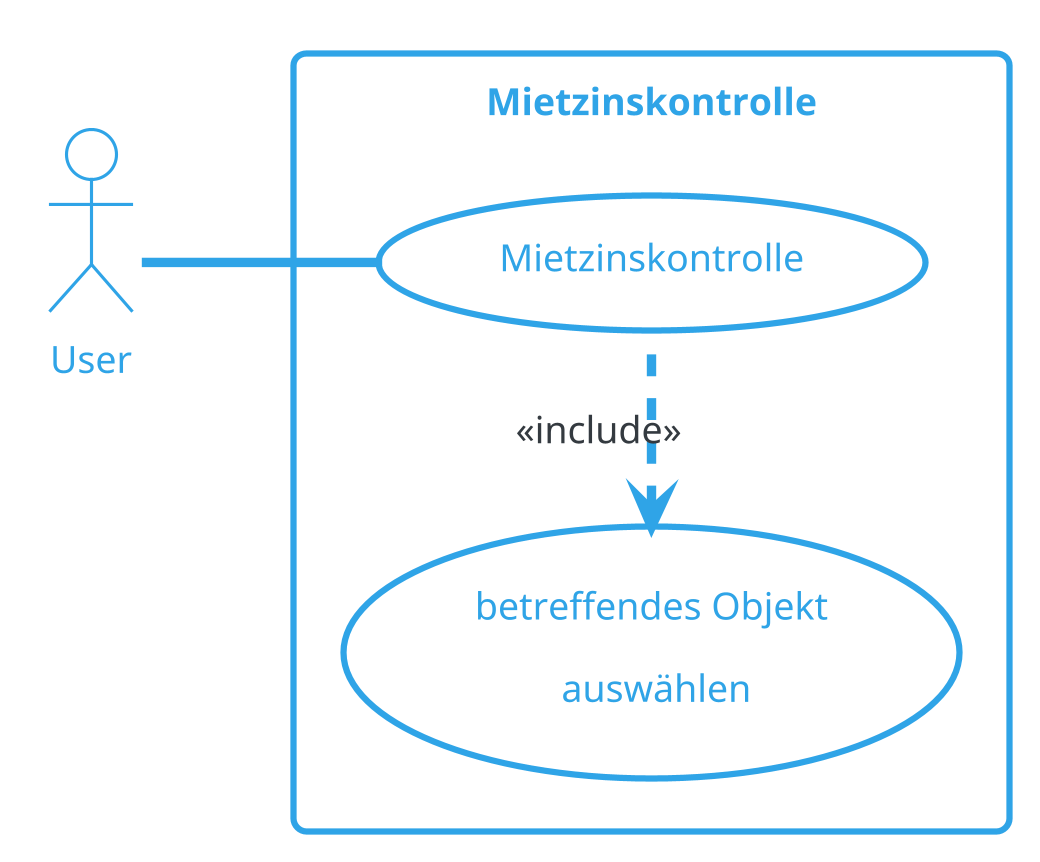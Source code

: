 @startuml MietzinsKontrollieren
!theme cerulean-outline
skinparam dpi 300
left to right direction
actor "User" as user
rectangle "Mietzinskontrolle" {
  usecase "Mietzinskontrolle" as UC1
  usecase "betreffendes Objekt\n auswählen"as inc1

} 
user -- UC1
UC1 .left.> inc1 : <<include>>
@enduml